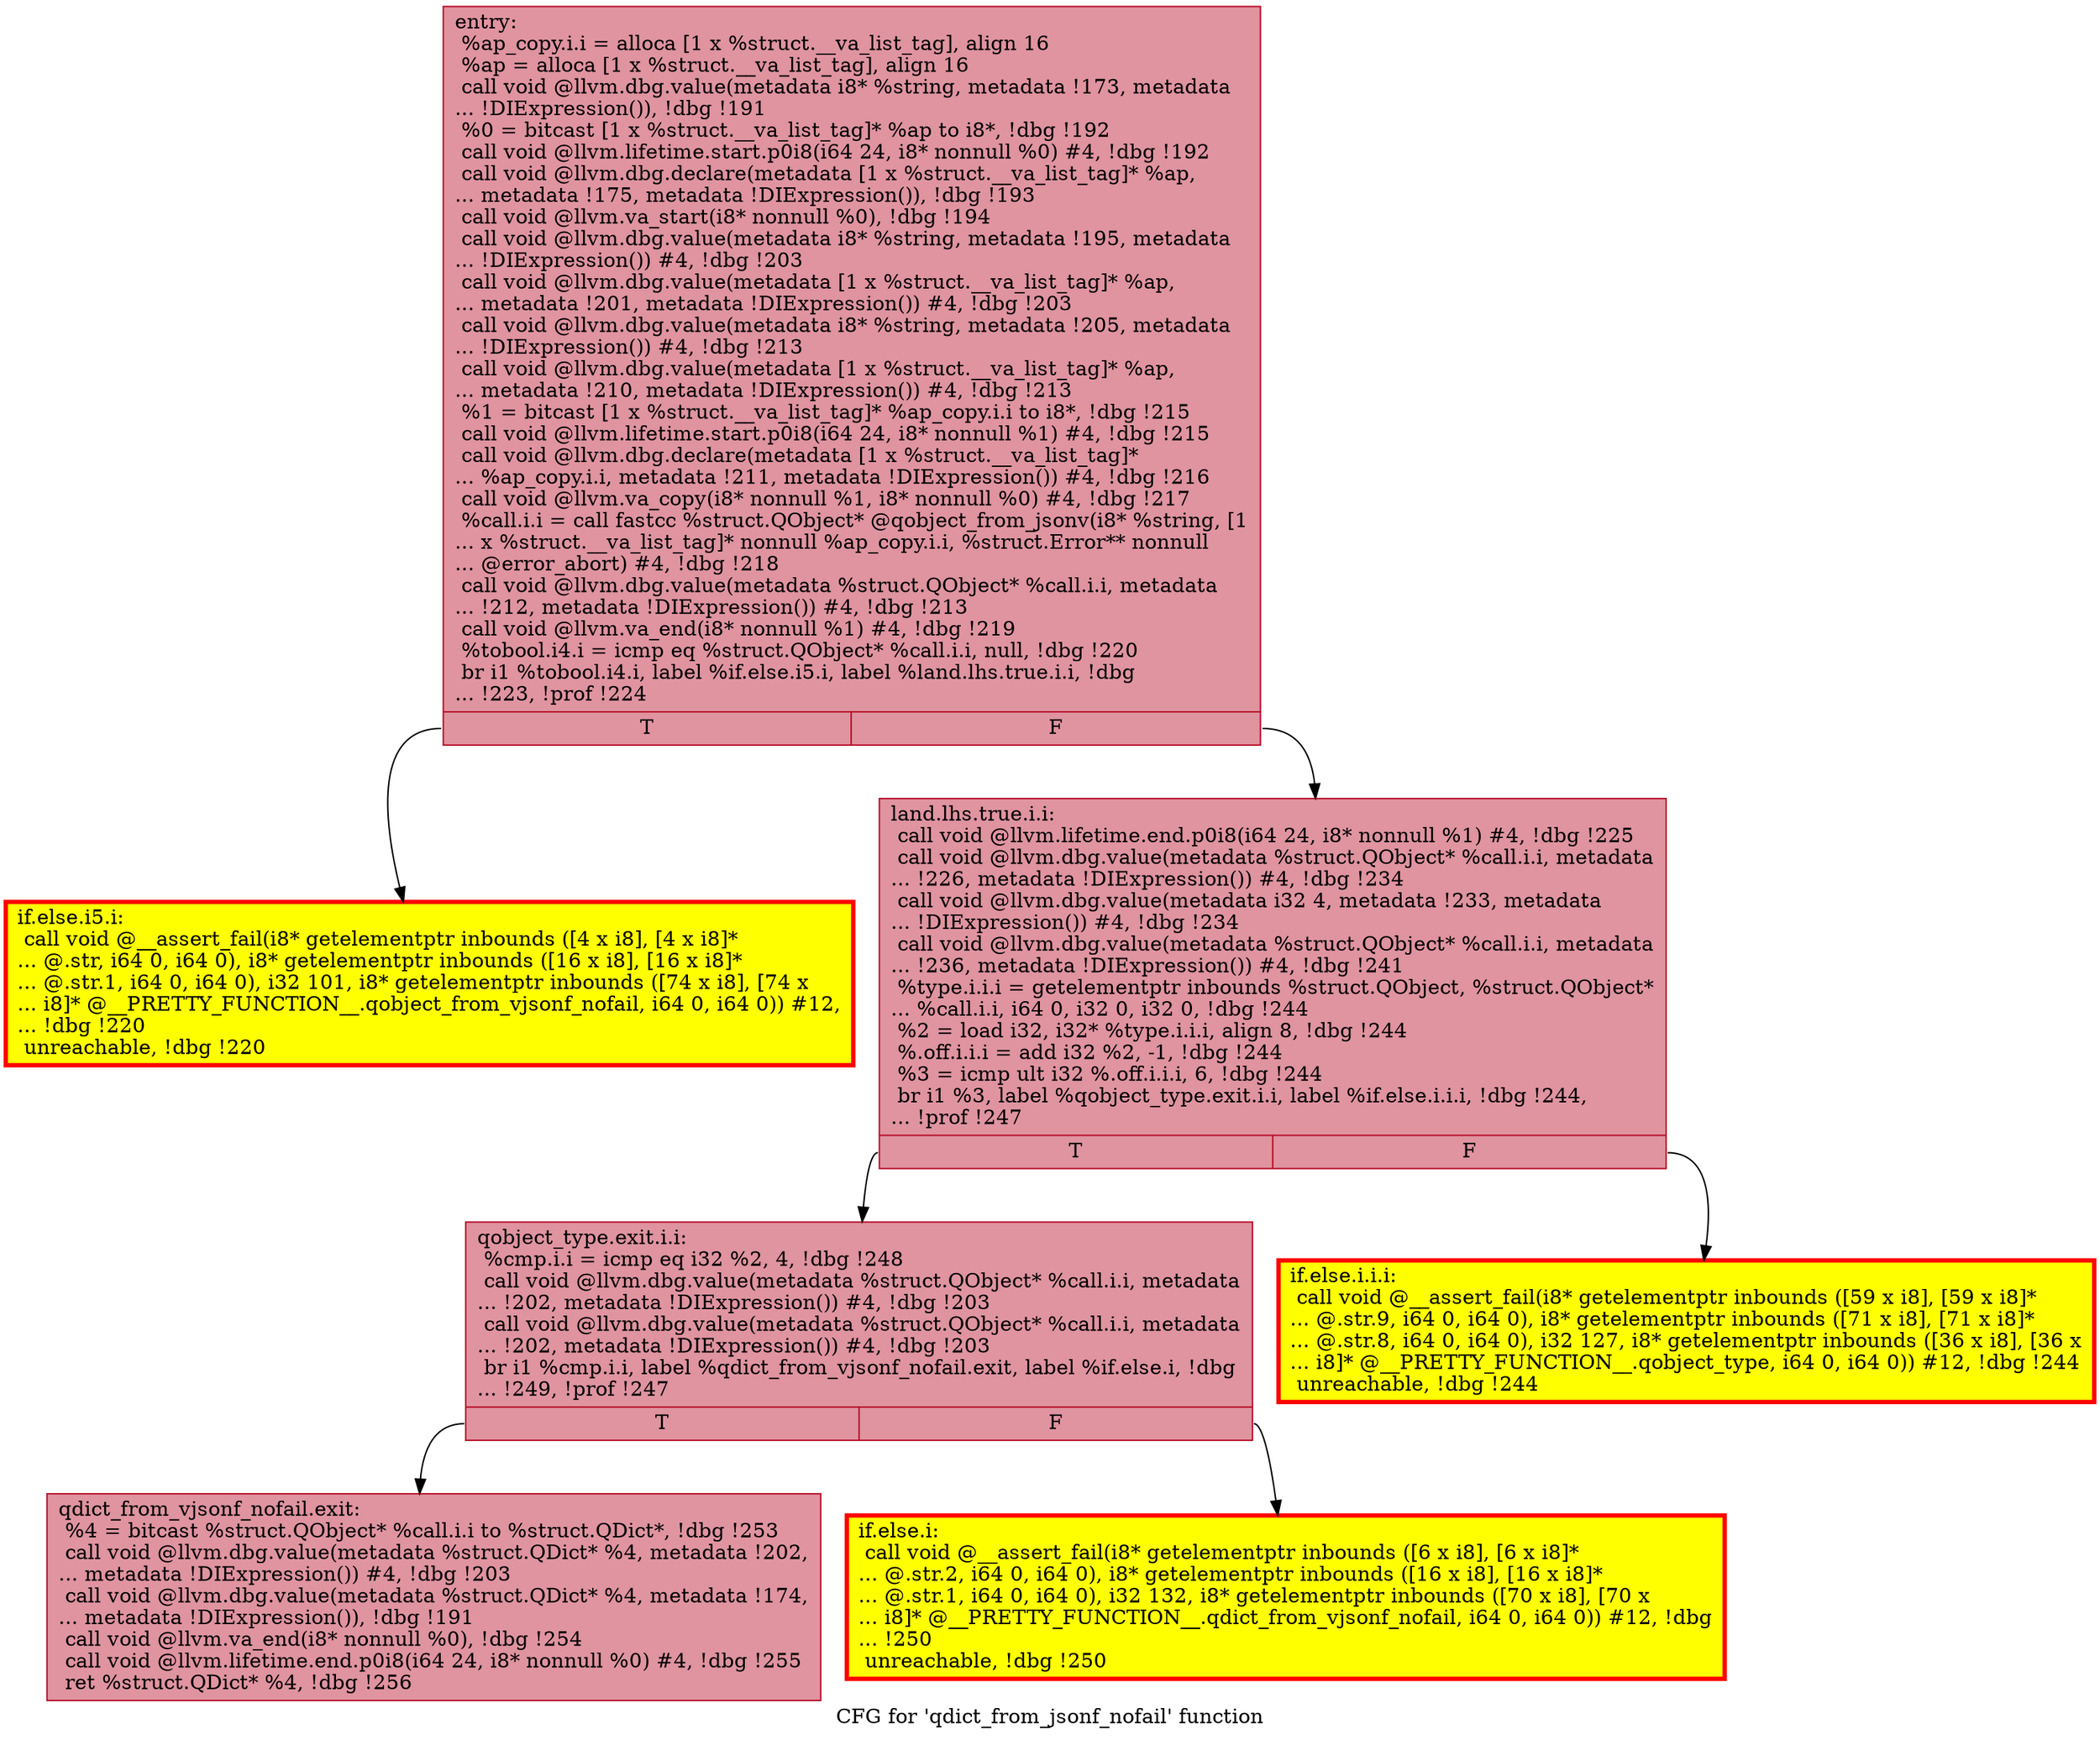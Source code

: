 digraph "CFG for 'qdict_from_jsonf_nofail' function" {
	label="CFG for 'qdict_from_jsonf_nofail' function";

	Node0x556243082dc0 [shape=record,color="#b70d28ff", style=filled, fillcolor="#b70d2870",label="{entry:\l  %ap_copy.i.i = alloca [1 x %struct.__va_list_tag], align 16\l  %ap = alloca [1 x %struct.__va_list_tag], align 16\l  call void @llvm.dbg.value(metadata i8* %string, metadata !173, metadata\l... !DIExpression()), !dbg !191\l  %0 = bitcast [1 x %struct.__va_list_tag]* %ap to i8*, !dbg !192\l  call void @llvm.lifetime.start.p0i8(i64 24, i8* nonnull %0) #4, !dbg !192\l  call void @llvm.dbg.declare(metadata [1 x %struct.__va_list_tag]* %ap,\l... metadata !175, metadata !DIExpression()), !dbg !193\l  call void @llvm.va_start(i8* nonnull %0), !dbg !194\l  call void @llvm.dbg.value(metadata i8* %string, metadata !195, metadata\l... !DIExpression()) #4, !dbg !203\l  call void @llvm.dbg.value(metadata [1 x %struct.__va_list_tag]* %ap,\l... metadata !201, metadata !DIExpression()) #4, !dbg !203\l  call void @llvm.dbg.value(metadata i8* %string, metadata !205, metadata\l... !DIExpression()) #4, !dbg !213\l  call void @llvm.dbg.value(metadata [1 x %struct.__va_list_tag]* %ap,\l... metadata !210, metadata !DIExpression()) #4, !dbg !213\l  %1 = bitcast [1 x %struct.__va_list_tag]* %ap_copy.i.i to i8*, !dbg !215\l  call void @llvm.lifetime.start.p0i8(i64 24, i8* nonnull %1) #4, !dbg !215\l  call void @llvm.dbg.declare(metadata [1 x %struct.__va_list_tag]*\l... %ap_copy.i.i, metadata !211, metadata !DIExpression()) #4, !dbg !216\l  call void @llvm.va_copy(i8* nonnull %1, i8* nonnull %0) #4, !dbg !217\l  %call.i.i = call fastcc %struct.QObject* @qobject_from_jsonv(i8* %string, [1\l... x %struct.__va_list_tag]* nonnull %ap_copy.i.i, %struct.Error** nonnull\l... @error_abort) #4, !dbg !218\l  call void @llvm.dbg.value(metadata %struct.QObject* %call.i.i, metadata\l... !212, metadata !DIExpression()) #4, !dbg !213\l  call void @llvm.va_end(i8* nonnull %1) #4, !dbg !219\l  %tobool.i4.i = icmp eq %struct.QObject* %call.i.i, null, !dbg !220\l  br i1 %tobool.i4.i, label %if.else.i5.i, label %land.lhs.true.i.i, !dbg\l... !223, !prof !224\l|{<s0>T|<s1>F}}"];
	Node0x556243082dc0:s0 -> Node0x5562433428d0;
	Node0x556243082dc0:s1 -> Node0x55624346eff0;
	Node0x5562433428d0 [shape=record,penwidth=3.0, style="filled", color="red", fillcolor="yellow",label="{if.else.i5.i:                                     \l  call void @__assert_fail(i8* getelementptr inbounds ([4 x i8], [4 x i8]*\l... @.str, i64 0, i64 0), i8* getelementptr inbounds ([16 x i8], [16 x i8]*\l... @.str.1, i64 0, i64 0), i32 101, i8* getelementptr inbounds ([74 x i8], [74 x\l... i8]* @__PRETTY_FUNCTION__.qobject_from_vjsonf_nofail, i64 0, i64 0)) #12,\l... !dbg !220\l  unreachable, !dbg !220\l}"];
	Node0x55624346eff0 [shape=record,color="#b70d28ff", style=filled, fillcolor="#b70d2870",label="{land.lhs.true.i.i:                                \l  call void @llvm.lifetime.end.p0i8(i64 24, i8* nonnull %1) #4, !dbg !225\l  call void @llvm.dbg.value(metadata %struct.QObject* %call.i.i, metadata\l... !226, metadata !DIExpression()) #4, !dbg !234\l  call void @llvm.dbg.value(metadata i32 4, metadata !233, metadata\l... !DIExpression()) #4, !dbg !234\l  call void @llvm.dbg.value(metadata %struct.QObject* %call.i.i, metadata\l... !236, metadata !DIExpression()) #4, !dbg !241\l  %type.i.i.i = getelementptr inbounds %struct.QObject, %struct.QObject*\l... %call.i.i, i64 0, i32 0, i32 0, !dbg !244\l  %2 = load i32, i32* %type.i.i.i, align 8, !dbg !244\l  %.off.i.i.i = add i32 %2, -1, !dbg !244\l  %3 = icmp ult i32 %.off.i.i.i, 6, !dbg !244\l  br i1 %3, label %qobject_type.exit.i.i, label %if.else.i.i.i, !dbg !244,\l... !prof !247\l|{<s0>T|<s1>F}}"];
	Node0x55624346eff0:s0 -> Node0x556243469a20;
	Node0x55624346eff0:s1 -> Node0x556243335df0;
	Node0x556243335df0 [shape=record,penwidth=3.0, style="filled", color="red", fillcolor="yellow",label="{if.else.i.i.i:                                    \l  call void @__assert_fail(i8* getelementptr inbounds ([59 x i8], [59 x i8]*\l... @.str.9, i64 0, i64 0), i8* getelementptr inbounds ([71 x i8], [71 x i8]*\l... @.str.8, i64 0, i64 0), i32 127, i8* getelementptr inbounds ([36 x i8], [36 x\l... i8]* @__PRETTY_FUNCTION__.qobject_type, i64 0, i64 0)) #12, !dbg !244\l  unreachable, !dbg !244\l}"];
	Node0x556243469a20 [shape=record,color="#b70d28ff", style=filled, fillcolor="#b70d2870",label="{qobject_type.exit.i.i:                            \l  %cmp.i.i = icmp eq i32 %2, 4, !dbg !248\l  call void @llvm.dbg.value(metadata %struct.QObject* %call.i.i, metadata\l... !202, metadata !DIExpression()) #4, !dbg !203\l  call void @llvm.dbg.value(metadata %struct.QObject* %call.i.i, metadata\l... !202, metadata !DIExpression()) #4, !dbg !203\l  br i1 %cmp.i.i, label %qdict_from_vjsonf_nofail.exit, label %if.else.i, !dbg\l... !249, !prof !247\l|{<s0>T|<s1>F}}"];
	Node0x556243469a20:s0 -> Node0x556243470310;
	Node0x556243469a20:s1 -> Node0x556243468e30;
	Node0x556243468e30 [shape=record,penwidth=3.0, style="filled", color="red", fillcolor="yellow",label="{if.else.i:                                        \l  call void @__assert_fail(i8* getelementptr inbounds ([6 x i8], [6 x i8]*\l... @.str.2, i64 0, i64 0), i8* getelementptr inbounds ([16 x i8], [16 x i8]*\l... @.str.1, i64 0, i64 0), i32 132, i8* getelementptr inbounds ([70 x i8], [70 x\l... i8]* @__PRETTY_FUNCTION__.qdict_from_vjsonf_nofail, i64 0, i64 0)) #12, !dbg\l... !250\l  unreachable, !dbg !250\l}"];
	Node0x556243470310 [shape=record,color="#b70d28ff", style=filled, fillcolor="#b70d2870",label="{qdict_from_vjsonf_nofail.exit:                    \l  %4 = bitcast %struct.QObject* %call.i.i to %struct.QDict*, !dbg !253\l  call void @llvm.dbg.value(metadata %struct.QDict* %4, metadata !202,\l... metadata !DIExpression()) #4, !dbg !203\l  call void @llvm.dbg.value(metadata %struct.QDict* %4, metadata !174,\l... metadata !DIExpression()), !dbg !191\l  call void @llvm.va_end(i8* nonnull %0), !dbg !254\l  call void @llvm.lifetime.end.p0i8(i64 24, i8* nonnull %0) #4, !dbg !255\l  ret %struct.QDict* %4, !dbg !256\l}"];
}
